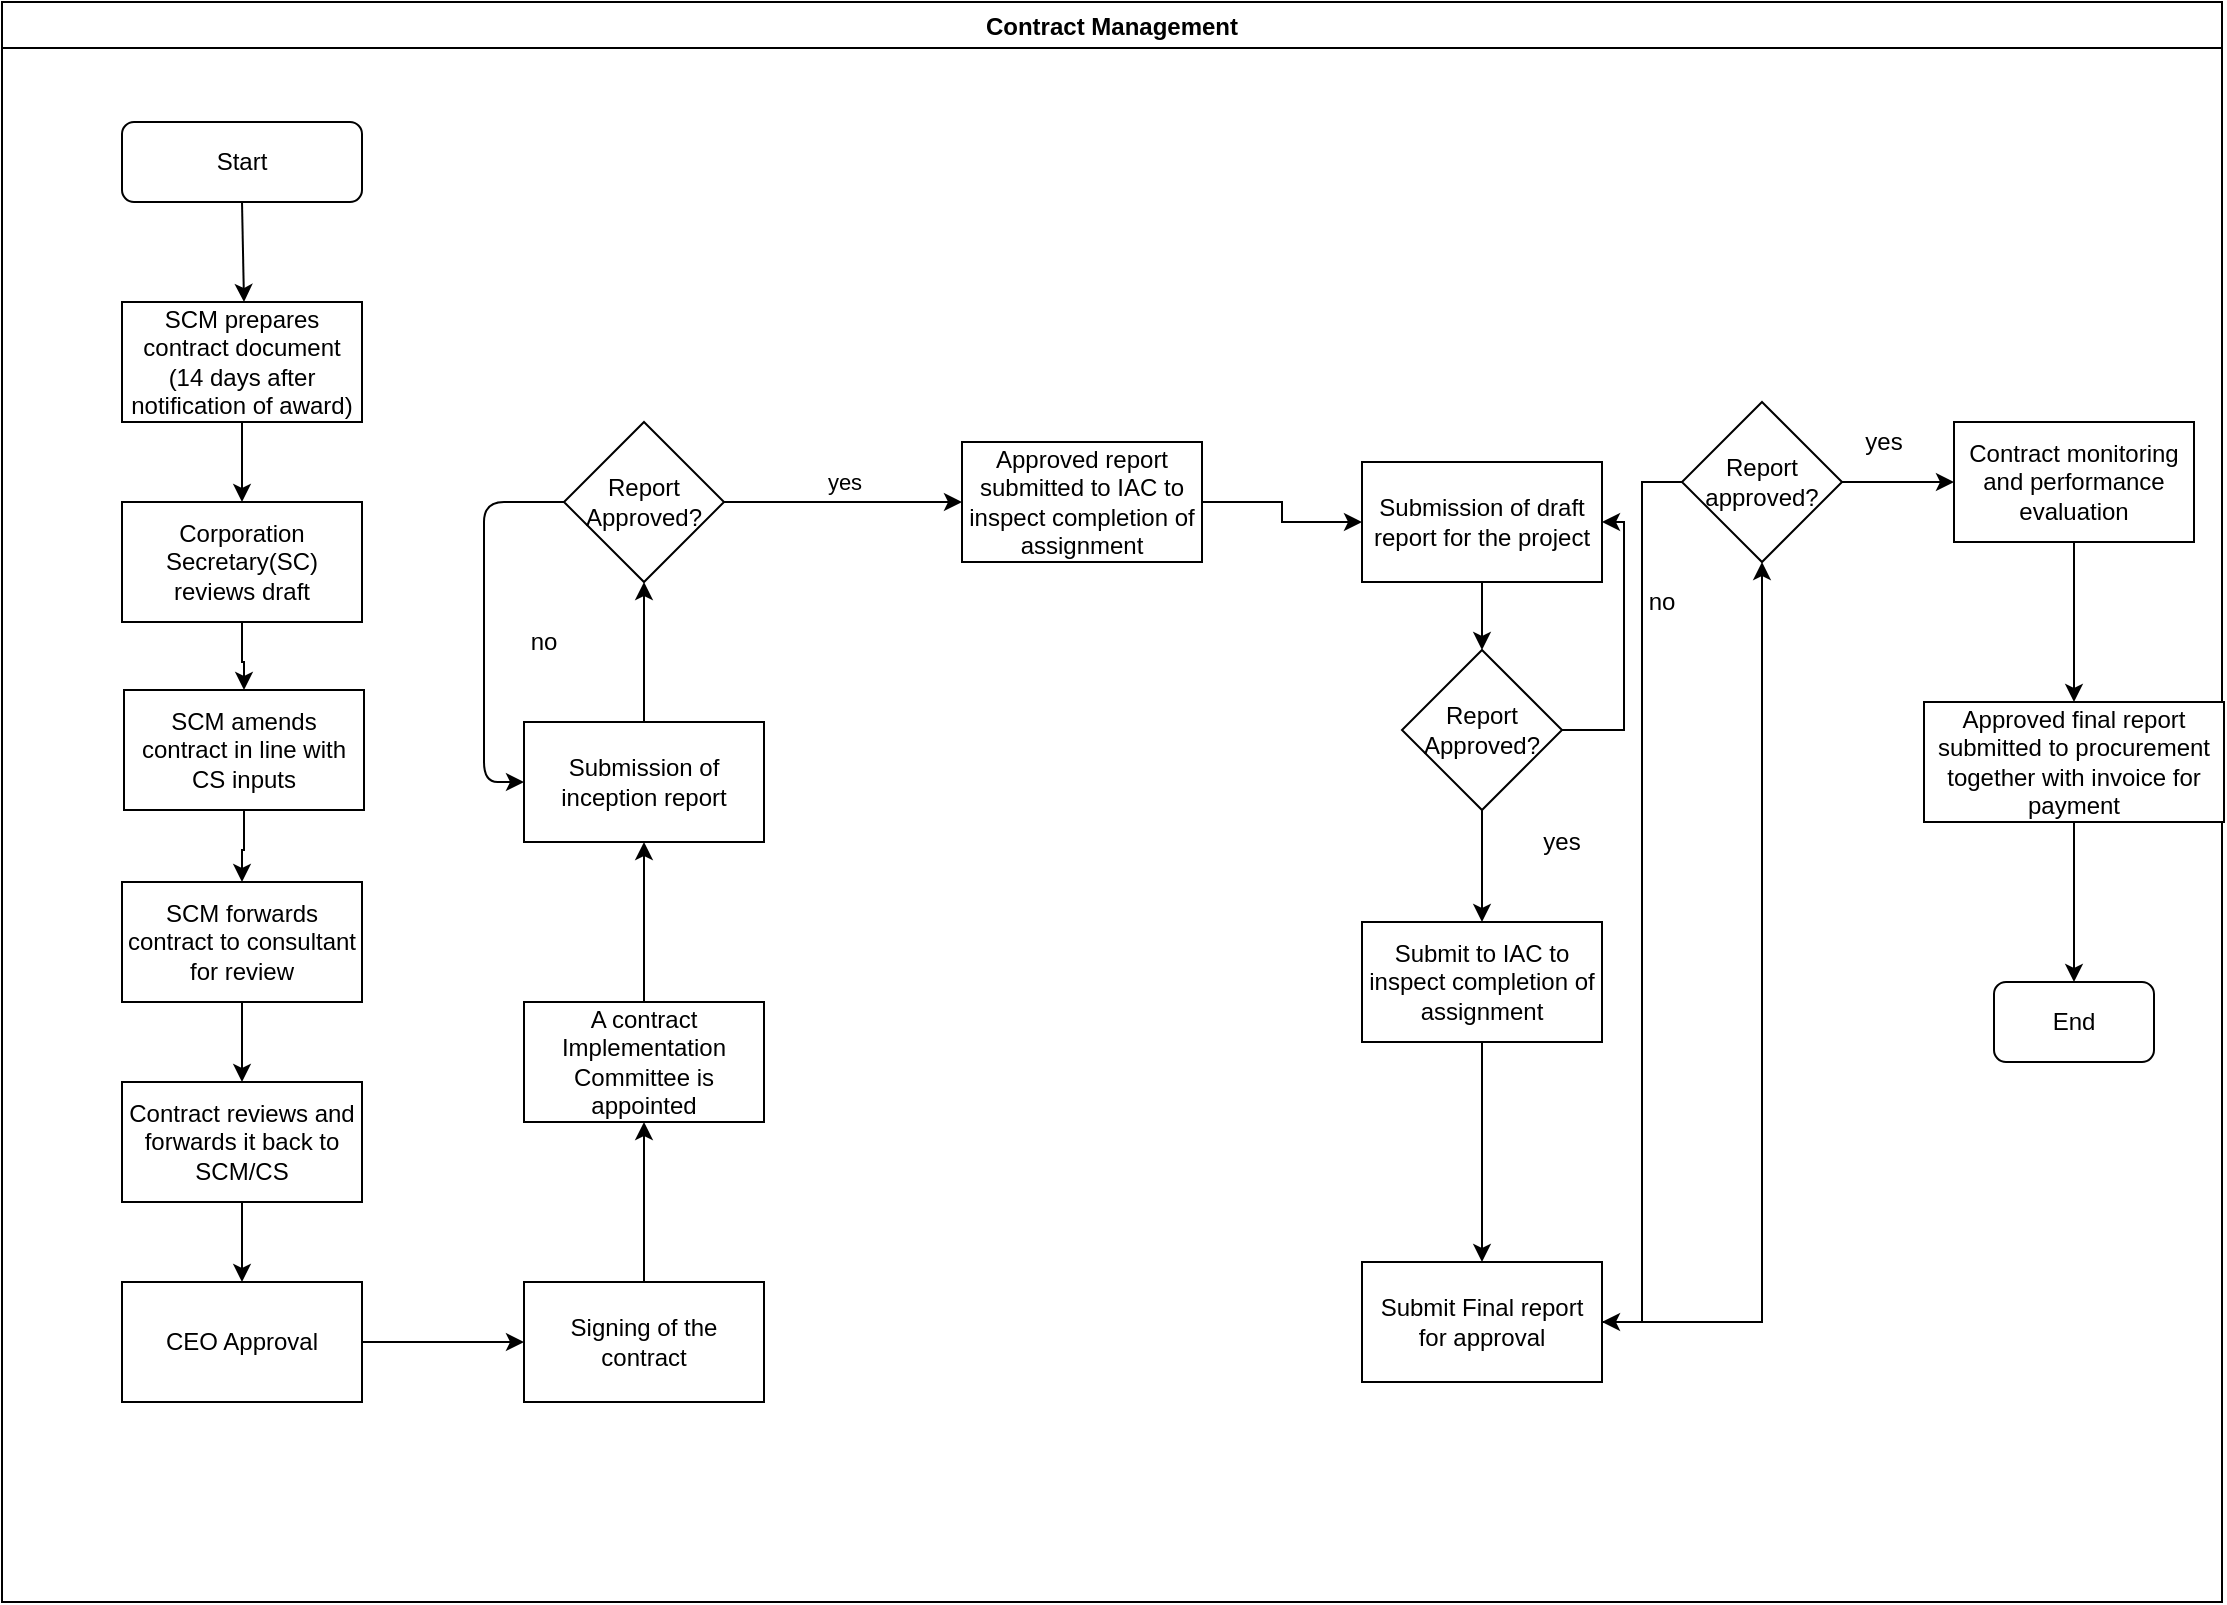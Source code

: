 <mxfile version="13.6.5" type="github">
  <diagram id="sN7K6ajZXDKRuchwXWqP" name="Page-1">
    <mxGraphModel dx="1038" dy="547" grid="1" gridSize="10" guides="1" tooltips="1" connect="1" arrows="1" fold="1" page="1" pageScale="1" pageWidth="1169" pageHeight="827" math="0" shadow="0">
      <root>
        <mxCell id="0" />
        <mxCell id="1" parent="0" />
        <mxCell id="PhGM9v6G_7sxKOWtgpyX-1" value="Contract Management" style="swimlane;startSize=23;" vertex="1" parent="1">
          <mxGeometry x="29" y="10" width="1110" height="800" as="geometry" />
        </mxCell>
        <mxCell id="PhGM9v6G_7sxKOWtgpyX-2" value="Start" style="rounded=1;whiteSpace=wrap;html=1;" vertex="1" parent="PhGM9v6G_7sxKOWtgpyX-1">
          <mxGeometry x="60" y="60" width="120" height="40" as="geometry" />
        </mxCell>
        <mxCell id="PhGM9v6G_7sxKOWtgpyX-3" value="SCM prepares contract document (14 days after notification of award)" style="rounded=0;whiteSpace=wrap;html=1;" vertex="1" parent="PhGM9v6G_7sxKOWtgpyX-1">
          <mxGeometry x="60" y="150" width="120" height="60" as="geometry" />
        </mxCell>
        <mxCell id="PhGM9v6G_7sxKOWtgpyX-5" value="Corporation Secretary(SC) reviews draft" style="whiteSpace=wrap;html=1;rounded=0;" vertex="1" parent="PhGM9v6G_7sxKOWtgpyX-1">
          <mxGeometry x="60" y="250" width="120" height="60" as="geometry" />
        </mxCell>
        <mxCell id="PhGM9v6G_7sxKOWtgpyX-6" value="" style="edgeStyle=orthogonalEdgeStyle;rounded=0;orthogonalLoop=1;jettySize=auto;html=1;" edge="1" parent="PhGM9v6G_7sxKOWtgpyX-1" source="PhGM9v6G_7sxKOWtgpyX-3" target="PhGM9v6G_7sxKOWtgpyX-5">
          <mxGeometry relative="1" as="geometry" />
        </mxCell>
        <mxCell id="PhGM9v6G_7sxKOWtgpyX-9" value="SCM forwards contract to consultant for review" style="whiteSpace=wrap;html=1;rounded=0;" vertex="1" parent="PhGM9v6G_7sxKOWtgpyX-1">
          <mxGeometry x="60" y="440" width="120" height="60" as="geometry" />
        </mxCell>
        <mxCell id="PhGM9v6G_7sxKOWtgpyX-11" value="Contract reviews and forwards it back to SCM/CS " style="whiteSpace=wrap;html=1;rounded=0;" vertex="1" parent="PhGM9v6G_7sxKOWtgpyX-1">
          <mxGeometry x="60" y="540" width="120" height="60" as="geometry" />
        </mxCell>
        <mxCell id="PhGM9v6G_7sxKOWtgpyX-12" value="" style="edgeStyle=orthogonalEdgeStyle;rounded=0;orthogonalLoop=1;jettySize=auto;html=1;" edge="1" parent="PhGM9v6G_7sxKOWtgpyX-1" source="PhGM9v6G_7sxKOWtgpyX-9" target="PhGM9v6G_7sxKOWtgpyX-11">
          <mxGeometry relative="1" as="geometry" />
        </mxCell>
        <mxCell id="PhGM9v6G_7sxKOWtgpyX-13" value="CEO Approval" style="whiteSpace=wrap;html=1;rounded=0;" vertex="1" parent="PhGM9v6G_7sxKOWtgpyX-1">
          <mxGeometry x="60" y="640" width="120" height="60" as="geometry" />
        </mxCell>
        <mxCell id="PhGM9v6G_7sxKOWtgpyX-14" value="" style="edgeStyle=orthogonalEdgeStyle;rounded=0;orthogonalLoop=1;jettySize=auto;html=1;" edge="1" parent="PhGM9v6G_7sxKOWtgpyX-1" source="PhGM9v6G_7sxKOWtgpyX-11" target="PhGM9v6G_7sxKOWtgpyX-13">
          <mxGeometry relative="1" as="geometry" />
        </mxCell>
        <mxCell id="PhGM9v6G_7sxKOWtgpyX-25" value="Approved report submitted to IAC to inspect completion of assignment" style="whiteSpace=wrap;html=1;rounded=0;" vertex="1" parent="PhGM9v6G_7sxKOWtgpyX-1">
          <mxGeometry x="480" y="220" width="120" height="60" as="geometry" />
        </mxCell>
        <mxCell id="PhGM9v6G_7sxKOWtgpyX-33" value="Report Approved?" style="rhombus;whiteSpace=wrap;html=1;rounded=0;" vertex="1" parent="PhGM9v6G_7sxKOWtgpyX-1">
          <mxGeometry x="700" y="324" width="80" height="80" as="geometry" />
        </mxCell>
        <mxCell id="PhGM9v6G_7sxKOWtgpyX-37" value="Submit to IAC to inspect completion of assignment" style="whiteSpace=wrap;html=1;rounded=0;" vertex="1" parent="PhGM9v6G_7sxKOWtgpyX-1">
          <mxGeometry x="680" y="460" width="120" height="60" as="geometry" />
        </mxCell>
        <mxCell id="PhGM9v6G_7sxKOWtgpyX-38" value="" style="edgeStyle=orthogonalEdgeStyle;rounded=0;orthogonalLoop=1;jettySize=auto;html=1;" edge="1" parent="PhGM9v6G_7sxKOWtgpyX-1" source="PhGM9v6G_7sxKOWtgpyX-33" target="PhGM9v6G_7sxKOWtgpyX-37">
          <mxGeometry relative="1" as="geometry" />
        </mxCell>
        <mxCell id="PhGM9v6G_7sxKOWtgpyX-39" value="Submit Final report for approval" style="whiteSpace=wrap;html=1;rounded=0;" vertex="1" parent="PhGM9v6G_7sxKOWtgpyX-1">
          <mxGeometry x="680" y="630" width="120" height="60" as="geometry" />
        </mxCell>
        <mxCell id="PhGM9v6G_7sxKOWtgpyX-40" value="" style="edgeStyle=orthogonalEdgeStyle;rounded=0;orthogonalLoop=1;jettySize=auto;html=1;" edge="1" parent="PhGM9v6G_7sxKOWtgpyX-1" source="PhGM9v6G_7sxKOWtgpyX-37" target="PhGM9v6G_7sxKOWtgpyX-39">
          <mxGeometry relative="1" as="geometry" />
        </mxCell>
        <mxCell id="PhGM9v6G_7sxKOWtgpyX-41" value="Report approved?" style="rhombus;whiteSpace=wrap;html=1;rounded=0;" vertex="1" parent="PhGM9v6G_7sxKOWtgpyX-1">
          <mxGeometry x="840" y="200" width="80" height="80" as="geometry" />
        </mxCell>
        <mxCell id="PhGM9v6G_7sxKOWtgpyX-42" value="" style="edgeStyle=orthogonalEdgeStyle;rounded=0;orthogonalLoop=1;jettySize=auto;html=1;" edge="1" parent="PhGM9v6G_7sxKOWtgpyX-1" source="PhGM9v6G_7sxKOWtgpyX-39" target="PhGM9v6G_7sxKOWtgpyX-41">
          <mxGeometry relative="1" as="geometry" />
        </mxCell>
        <mxCell id="PhGM9v6G_7sxKOWtgpyX-31" value="Submission of draft report for the project" style="whiteSpace=wrap;html=1;rounded=0;" vertex="1" parent="PhGM9v6G_7sxKOWtgpyX-1">
          <mxGeometry x="680" y="230" width="120" height="60" as="geometry" />
        </mxCell>
        <mxCell id="PhGM9v6G_7sxKOWtgpyX-32" value="" style="edgeStyle=orthogonalEdgeStyle;rounded=0;orthogonalLoop=1;jettySize=auto;html=1;" edge="1" parent="PhGM9v6G_7sxKOWtgpyX-1" source="PhGM9v6G_7sxKOWtgpyX-25" target="PhGM9v6G_7sxKOWtgpyX-31">
          <mxGeometry relative="1" as="geometry" />
        </mxCell>
        <mxCell id="PhGM9v6G_7sxKOWtgpyX-34" value="" style="edgeStyle=orthogonalEdgeStyle;rounded=0;orthogonalLoop=1;jettySize=auto;html=1;" edge="1" parent="PhGM9v6G_7sxKOWtgpyX-1" source="PhGM9v6G_7sxKOWtgpyX-31" target="PhGM9v6G_7sxKOWtgpyX-33">
          <mxGeometry relative="1" as="geometry" />
        </mxCell>
        <mxCell id="PhGM9v6G_7sxKOWtgpyX-47" value="End" style="rounded=1;whiteSpace=wrap;html=1;" vertex="1" parent="PhGM9v6G_7sxKOWtgpyX-1">
          <mxGeometry x="996" y="490" width="80" height="40" as="geometry" />
        </mxCell>
        <mxCell id="PhGM9v6G_7sxKOWtgpyX-54" value="yes" style="text;html=1;strokeColor=none;fillColor=none;align=center;verticalAlign=middle;whiteSpace=wrap;rounded=0;" vertex="1" parent="PhGM9v6G_7sxKOWtgpyX-1">
          <mxGeometry x="760" y="410" width="40" height="20" as="geometry" />
        </mxCell>
        <mxCell id="PhGM9v6G_7sxKOWtgpyX-56" value="no" style="text;html=1;strokeColor=none;fillColor=none;align=center;verticalAlign=middle;whiteSpace=wrap;rounded=0;" vertex="1" parent="PhGM9v6G_7sxKOWtgpyX-1">
          <mxGeometry x="251" y="310" width="40" height="20" as="geometry" />
        </mxCell>
        <mxCell id="PhGM9v6G_7sxKOWtgpyX-58" value="" style="edgeStyle=orthogonalEdgeStyle;rounded=0;orthogonalLoop=1;jettySize=auto;html=1;entryX=1;entryY=0.5;entryDx=0;entryDy=0;exitX=1;exitY=0.5;exitDx=0;exitDy=0;" edge="1" parent="PhGM9v6G_7sxKOWtgpyX-1" source="PhGM9v6G_7sxKOWtgpyX-33" target="PhGM9v6G_7sxKOWtgpyX-31">
          <mxGeometry relative="1" as="geometry">
            <mxPoint x="850" y="364" as="targetPoint" />
            <Array as="points">
              <mxPoint x="811" y="364" />
              <mxPoint x="811" y="260" />
            </Array>
          </mxGeometry>
        </mxCell>
        <mxCell id="PhGM9v6G_7sxKOWtgpyX-59" value="no" style="text;html=1;strokeColor=none;fillColor=none;align=center;verticalAlign=middle;whiteSpace=wrap;rounded=0;" vertex="1" parent="PhGM9v6G_7sxKOWtgpyX-1">
          <mxGeometry x="810" y="290" width="40" height="20" as="geometry" />
        </mxCell>
        <mxCell id="PhGM9v6G_7sxKOWtgpyX-62" value="yes" style="text;html=1;strokeColor=none;fillColor=none;align=center;verticalAlign=middle;whiteSpace=wrap;rounded=0;" vertex="1" parent="PhGM9v6G_7sxKOWtgpyX-1">
          <mxGeometry x="921" y="210" width="40" height="20" as="geometry" />
        </mxCell>
        <mxCell id="PhGM9v6G_7sxKOWtgpyX-64" value="" style="edgeStyle=orthogonalEdgeStyle;rounded=0;orthogonalLoop=1;jettySize=auto;html=1;entryX=1;entryY=0.5;entryDx=0;entryDy=0;" edge="1" parent="PhGM9v6G_7sxKOWtgpyX-1" source="PhGM9v6G_7sxKOWtgpyX-41" target="PhGM9v6G_7sxKOWtgpyX-39">
          <mxGeometry relative="1" as="geometry">
            <mxPoint x="770" y="240" as="targetPoint" />
          </mxGeometry>
        </mxCell>
        <mxCell id="PhGM9v6G_7sxKOWtgpyX-4" value="" style="endArrow=classic;html=1;exitX=0.5;exitY=1;exitDx=0;exitDy=0;" edge="1" parent="1" source="PhGM9v6G_7sxKOWtgpyX-2">
          <mxGeometry width="50" height="50" relative="1" as="geometry">
            <mxPoint x="100" y="230" as="sourcePoint" />
            <mxPoint x="150" y="160" as="targetPoint" />
          </mxGeometry>
        </mxCell>
        <mxCell id="PhGM9v6G_7sxKOWtgpyX-10" value="" style="edgeStyle=orthogonalEdgeStyle;rounded=0;orthogonalLoop=1;jettySize=auto;html=1;" edge="1" parent="1" source="PhGM9v6G_7sxKOWtgpyX-7" target="PhGM9v6G_7sxKOWtgpyX-9">
          <mxGeometry relative="1" as="geometry" />
        </mxCell>
        <mxCell id="PhGM9v6G_7sxKOWtgpyX-7" value="SCM amends contract in line with CS inputs" style="whiteSpace=wrap;html=1;rounded=0;" vertex="1" parent="1">
          <mxGeometry x="90" y="354" width="120" height="60" as="geometry" />
        </mxCell>
        <mxCell id="PhGM9v6G_7sxKOWtgpyX-8" value="" style="edgeStyle=orthogonalEdgeStyle;rounded=0;orthogonalLoop=1;jettySize=auto;html=1;" edge="1" parent="1" source="PhGM9v6G_7sxKOWtgpyX-5" target="PhGM9v6G_7sxKOWtgpyX-7">
          <mxGeometry relative="1" as="geometry" />
        </mxCell>
        <mxCell id="PhGM9v6G_7sxKOWtgpyX-18" value="" style="edgeStyle=orthogonalEdgeStyle;rounded=0;orthogonalLoop=1;jettySize=auto;html=1;" edge="1" parent="1" source="PhGM9v6G_7sxKOWtgpyX-15" target="PhGM9v6G_7sxKOWtgpyX-17">
          <mxGeometry relative="1" as="geometry" />
        </mxCell>
        <mxCell id="PhGM9v6G_7sxKOWtgpyX-15" value="Signing of the contract" style="whiteSpace=wrap;html=1;rounded=0;" vertex="1" parent="1">
          <mxGeometry x="290" y="650" width="120" height="60" as="geometry" />
        </mxCell>
        <mxCell id="PhGM9v6G_7sxKOWtgpyX-16" value="" style="edgeStyle=orthogonalEdgeStyle;rounded=0;orthogonalLoop=1;jettySize=auto;html=1;" edge="1" parent="1" source="PhGM9v6G_7sxKOWtgpyX-13" target="PhGM9v6G_7sxKOWtgpyX-15">
          <mxGeometry relative="1" as="geometry" />
        </mxCell>
        <mxCell id="PhGM9v6G_7sxKOWtgpyX-20" value="" style="edgeStyle=orthogonalEdgeStyle;rounded=0;orthogonalLoop=1;jettySize=auto;html=1;" edge="1" parent="1" source="PhGM9v6G_7sxKOWtgpyX-17" target="PhGM9v6G_7sxKOWtgpyX-19">
          <mxGeometry relative="1" as="geometry" />
        </mxCell>
        <mxCell id="PhGM9v6G_7sxKOWtgpyX-17" value="A contract Implementation Committee is appointed" style="whiteSpace=wrap;html=1;rounded=0;" vertex="1" parent="1">
          <mxGeometry x="290" y="510" width="120" height="60" as="geometry" />
        </mxCell>
        <mxCell id="PhGM9v6G_7sxKOWtgpyX-24" value="" style="edgeStyle=orthogonalEdgeStyle;rounded=0;orthogonalLoop=1;jettySize=auto;html=1;" edge="1" parent="1" source="PhGM9v6G_7sxKOWtgpyX-19" target="PhGM9v6G_7sxKOWtgpyX-23">
          <mxGeometry relative="1" as="geometry" />
        </mxCell>
        <mxCell id="PhGM9v6G_7sxKOWtgpyX-19" value="Submission of inception report" style="whiteSpace=wrap;html=1;rounded=0;" vertex="1" parent="1">
          <mxGeometry x="290" y="370" width="120" height="60" as="geometry" />
        </mxCell>
        <mxCell id="PhGM9v6G_7sxKOWtgpyX-26" value="" style="edgeStyle=orthogonalEdgeStyle;rounded=0;orthogonalLoop=1;jettySize=auto;html=1;" edge="1" parent="1" source="PhGM9v6G_7sxKOWtgpyX-23" target="PhGM9v6G_7sxKOWtgpyX-25">
          <mxGeometry relative="1" as="geometry" />
        </mxCell>
        <mxCell id="PhGM9v6G_7sxKOWtgpyX-30" value="yes" style="edgeLabel;html=1;align=center;verticalAlign=middle;resizable=0;points=[];" vertex="1" connectable="0" parent="PhGM9v6G_7sxKOWtgpyX-26">
          <mxGeometry x="0.317" y="9" relative="1" as="geometry">
            <mxPoint x="-19" y="-1" as="offset" />
          </mxGeometry>
        </mxCell>
        <mxCell id="PhGM9v6G_7sxKOWtgpyX-23" value="Report Approved?" style="rhombus;whiteSpace=wrap;html=1;rounded=0;" vertex="1" parent="1">
          <mxGeometry x="310" y="220" width="80" height="80" as="geometry" />
        </mxCell>
        <mxCell id="PhGM9v6G_7sxKOWtgpyX-46" value="" style="edgeStyle=orthogonalEdgeStyle;rounded=0;orthogonalLoop=1;jettySize=auto;html=1;" edge="1" parent="1" source="PhGM9v6G_7sxKOWtgpyX-43" target="PhGM9v6G_7sxKOWtgpyX-45">
          <mxGeometry relative="1" as="geometry" />
        </mxCell>
        <mxCell id="PhGM9v6G_7sxKOWtgpyX-43" value="Contract monitoring and performance evaluation" style="whiteSpace=wrap;html=1;rounded=0;" vertex="1" parent="1">
          <mxGeometry x="1005" y="220" width="120" height="60" as="geometry" />
        </mxCell>
        <mxCell id="PhGM9v6G_7sxKOWtgpyX-44" value="" style="edgeStyle=orthogonalEdgeStyle;rounded=0;orthogonalLoop=1;jettySize=auto;html=1;" edge="1" parent="1" source="PhGM9v6G_7sxKOWtgpyX-41" target="PhGM9v6G_7sxKOWtgpyX-43">
          <mxGeometry relative="1" as="geometry" />
        </mxCell>
        <mxCell id="PhGM9v6G_7sxKOWtgpyX-52" value="" style="edgeStyle=orthogonalEdgeStyle;rounded=0;orthogonalLoop=1;jettySize=auto;html=1;entryX=0.5;entryY=0;entryDx=0;entryDy=0;" edge="1" parent="1" source="PhGM9v6G_7sxKOWtgpyX-45" target="PhGM9v6G_7sxKOWtgpyX-47">
          <mxGeometry relative="1" as="geometry">
            <mxPoint x="1065" y="500" as="targetPoint" />
          </mxGeometry>
        </mxCell>
        <mxCell id="PhGM9v6G_7sxKOWtgpyX-45" value="Approved final report submitted to procurement together with invoice for payment" style="whiteSpace=wrap;html=1;rounded=0;" vertex="1" parent="1">
          <mxGeometry x="990" y="360" width="150" height="60" as="geometry" />
        </mxCell>
        <mxCell id="PhGM9v6G_7sxKOWtgpyX-55" value="" style="endArrow=classic;html=1;exitX=0;exitY=0.5;exitDx=0;exitDy=0;entryX=0;entryY=0.5;entryDx=0;entryDy=0;" edge="1" parent="1" source="PhGM9v6G_7sxKOWtgpyX-23" target="PhGM9v6G_7sxKOWtgpyX-19">
          <mxGeometry width="50" height="50" relative="1" as="geometry">
            <mxPoint x="480" y="500" as="sourcePoint" />
            <mxPoint x="530" y="450" as="targetPoint" />
            <Array as="points">
              <mxPoint x="270" y="260" />
              <mxPoint x="270" y="400" />
            </Array>
          </mxGeometry>
        </mxCell>
      </root>
    </mxGraphModel>
  </diagram>
</mxfile>
